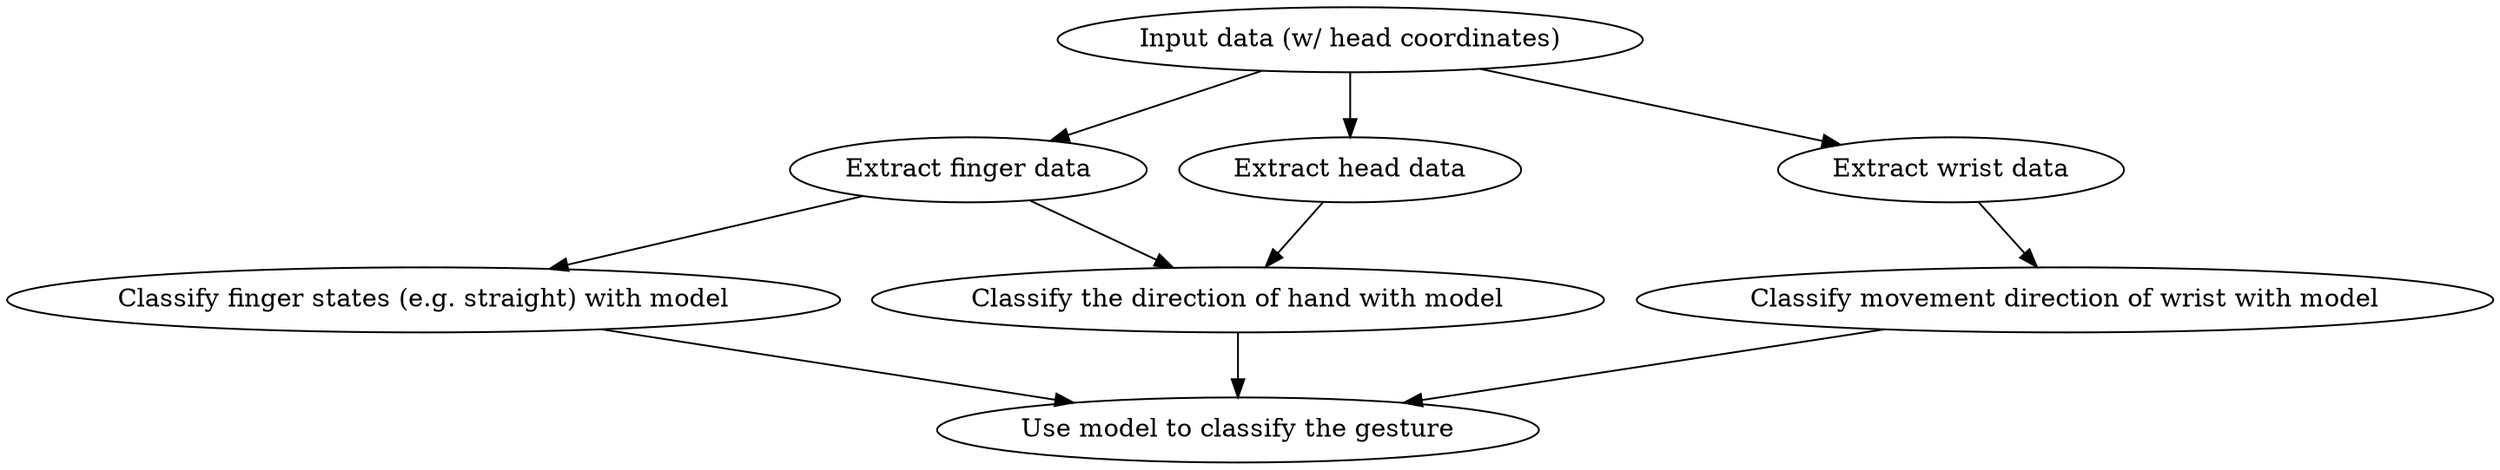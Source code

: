 digraph pipeline {
    /* Entities */
    Data [label="Input data (w/ head coordinates)"]

    PreprocessFinger [label="Extract finger data"]
    PreprocessHead [label="Extract head data"]
    PreprocessWrist [label="Extract wrist data"]

    FingerClassfication [label="Classify finger states (e.g. straight) with model"]
    HandDirectionClassification [label="Classify the direction of hand with model"]
    WristMovementClassification [label="Classify movement direction of wrist with model"]
    GesturePrediction [label="Use model to classify the gesture"]

    /* Relationships */
    Data -> PreprocessFinger
    Data -> PreprocessWrist
    Data -> PreprocessHead

    PreprocessFinger -> FingerClassfication
    PreprocessFinger -> HandDirectionClassification
    PreprocessHead -> HandDirectionClassification
    PreprocessWrist -> WristMovementClassification

    FingerClassfication -> GesturePrediction
    WristMovementClassification -> GesturePrediction
    HandDirectionClassification -> GesturePrediction
}
